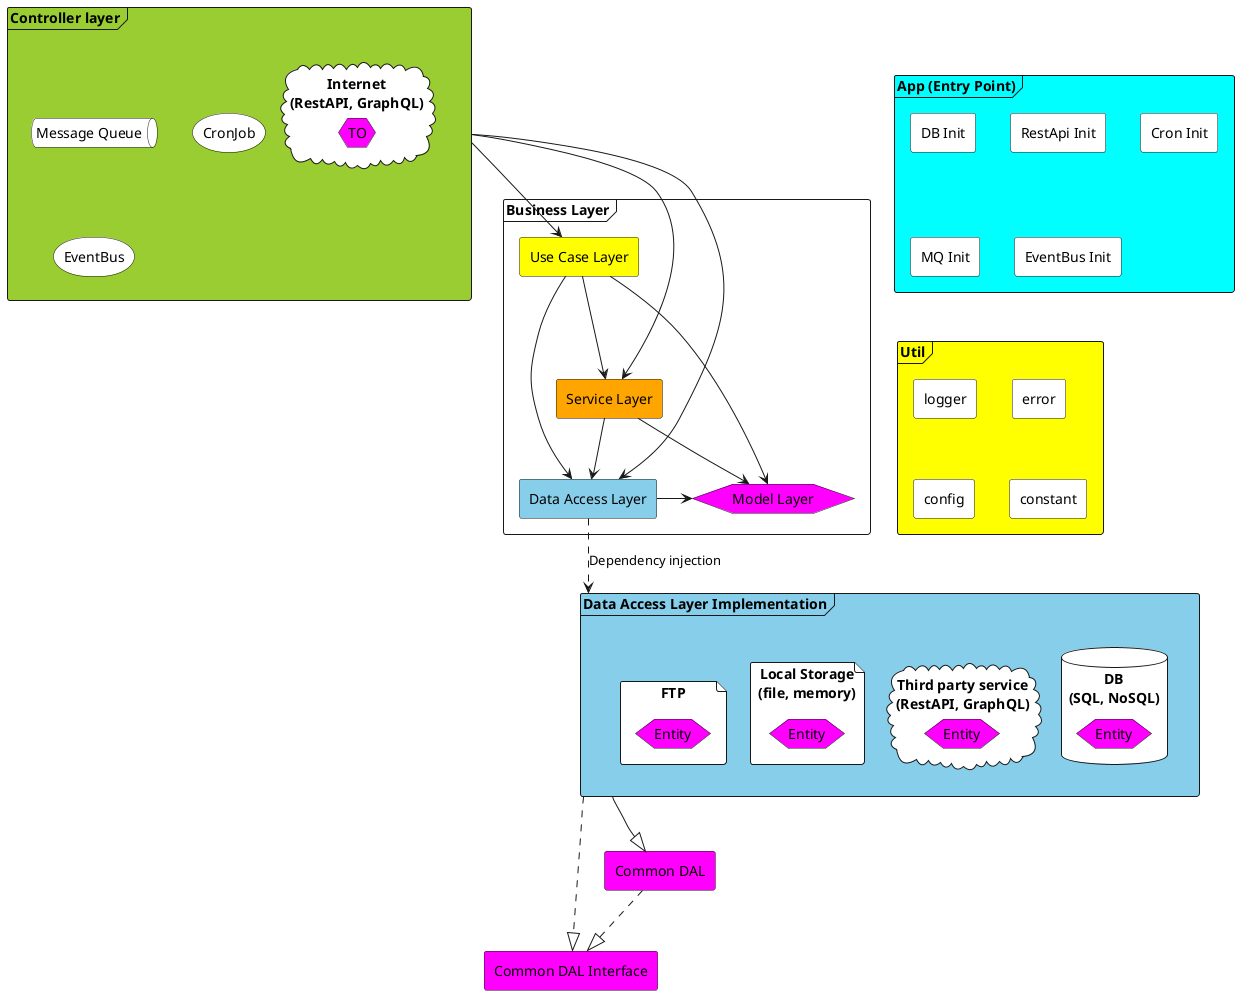 @startuml


frame "App (Entry Point)" as app #cyan {
  rectangle "DB Init" #white
  rectangle "RestApi Init" #white
  rectangle "Cron Init" #white
  rectangle "MQ Init" #white
  rectangle "EventBus Init" #white
}


frame "Controller layer" as controllerLayer #yellowgreen {
  cloud "Internet\n(RestAPI, GraphQL)" as internet #white {
    hexagon "TO" as cloudTO #fuchsia
  }
  queue "Message Queue" as messageQueue #white
  storage "CronJob" as croneJob #white
  storage "EventBus" as eventBus #white
}

rectangle "Common DAL Interface" as commonDalInterface #fuchsia
rectangle "Common DAL" as commonDal #fuchsia

frame "Business Layer" as businessLayer {
  rectangle "Use Case Layer" as useCaseLayer #yellow
  rectangle "Service Layer" as serviceLayer #orange
  hexagon "Model Layer" as modelLayer #fuchsia
  rectangle "Data Access Layer" as dataAccessLayer  #skyblue
}

frame "Data Access Layer Implementation" as dalImpl #skyblue {
  database "DB\n(SQL, NoSQL)" as db #white {
    hexagon "Entity" as dbEntity #fuchsia
  }
  cloud "Third party service\n(RestAPI, GraphQL)" as thirdPartiService #white {
    hexagon "Entity" as cloudEntity #fuchsia
  }
  file "Local Storage\n(file, memory)" as localStorage #white {
    hexagon "Entity" as lsEntity #fuchsia
  }
  file "FTP" as ftp #white {
    hexagon "Entity" as ftpEntity #fuchsia
  }
}


frame "Util" as util #yellow {
  rectangle "logger" #white
  rectangle "error" #white
  rectangle "config" #white
  rectangle "constant" #white
}

' rectangle "Module Layer" as moduleLayer

' ' ' ' ' ' '
' Relations '
' ' ' ' ' ' '

controllerLayer -down-> dataAccessLayer
controllerLayer -down-> serviceLayer
controllerLayer -down-> useCaseLayer

dalImpl .down.|> commonDalInterface
dalImpl -down-|> commonDal

commonDal .down.|> commonDalInterface

useCaseLayer -down-> serviceLayer
useCaseLayer -right-> modelLayer
useCaseLayer -down-> dataAccessLayer

serviceLayer -right-> modelLayer
serviceLayer -down-> dataAccessLayer

dataAccessLayer -right-> modelLayer
dataAccessLayer .down.> dalImpl : Dependency injection

@enduml
